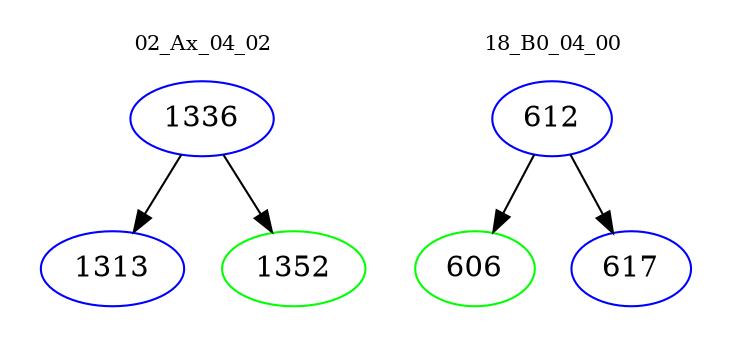 digraph{
subgraph cluster_0 {
color = white
label = "02_Ax_04_02";
fontsize=10;
T0_1336 [label="1336", color="blue"]
T0_1336 -> T0_1313 [color="black"]
T0_1313 [label="1313", color="blue"]
T0_1336 -> T0_1352 [color="black"]
T0_1352 [label="1352", color="green"]
}
subgraph cluster_1 {
color = white
label = "18_B0_04_00";
fontsize=10;
T1_612 [label="612", color="blue"]
T1_612 -> T1_606 [color="black"]
T1_606 [label="606", color="green"]
T1_612 -> T1_617 [color="black"]
T1_617 [label="617", color="blue"]
}
}
